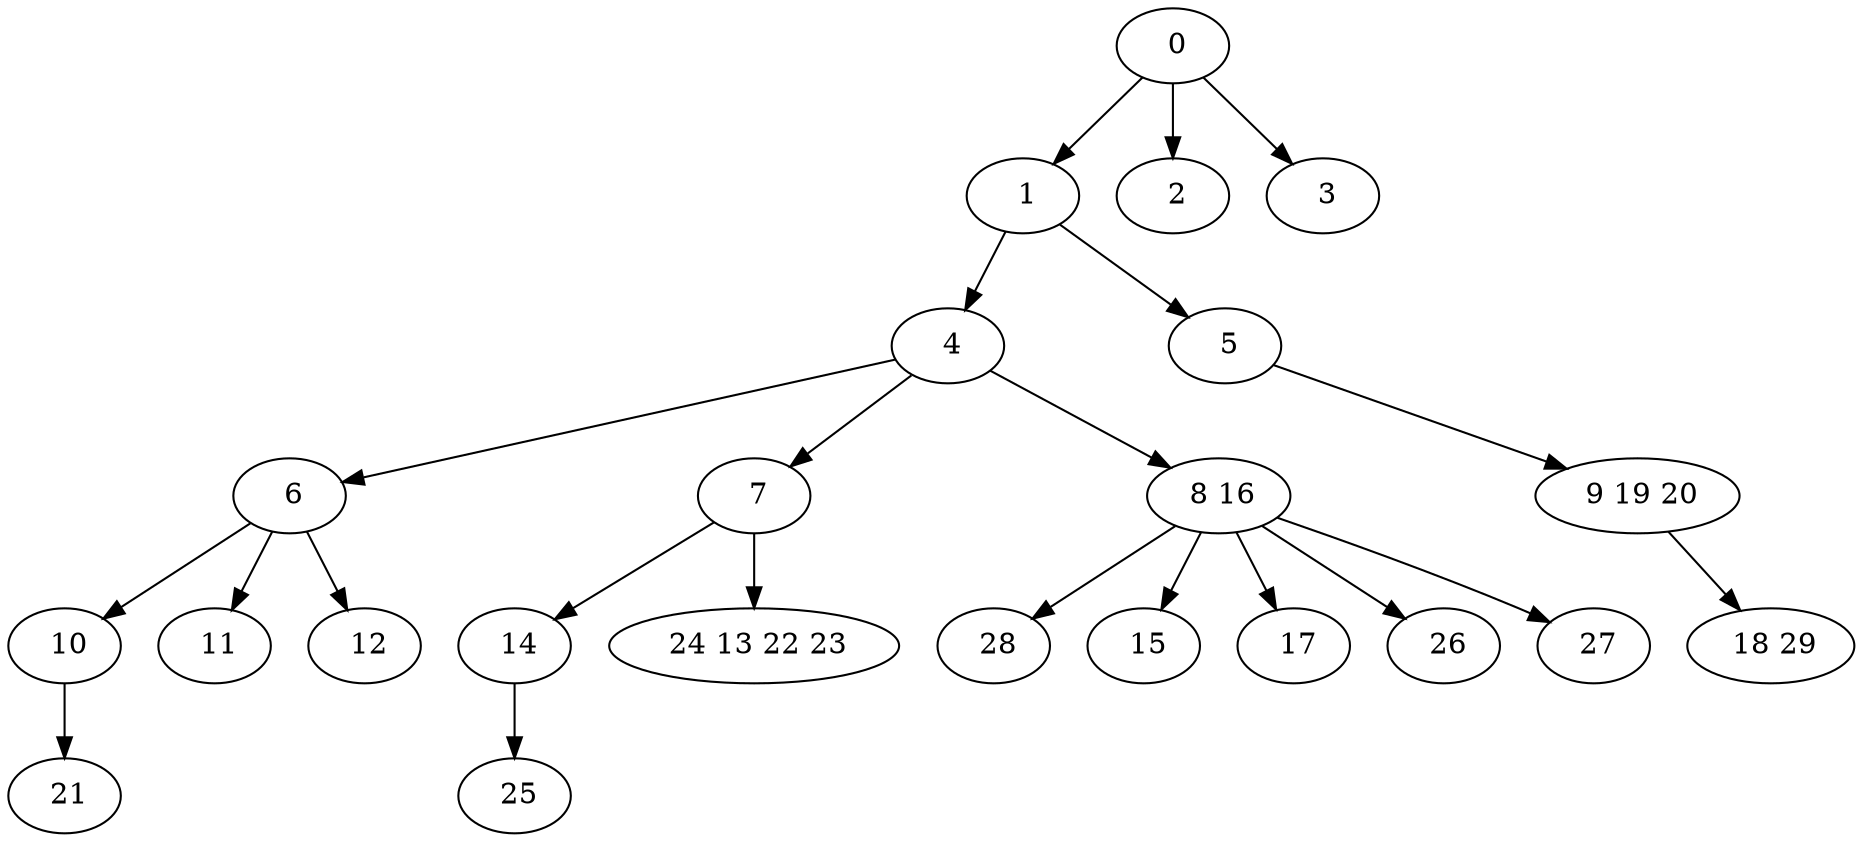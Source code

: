 digraph mytree {
" 0" -> " 1";
" 0" -> " 2";
" 0" -> " 3";
" 1" -> " 4";
" 1" -> " 5";
" 2";
" 3";
" 4" -> " 6";
" 4" -> " 7";
" 4" -> " 8 16";
" 5" -> " 9 19 20";
" 6" -> " 10";
" 6" -> " 11";
" 6" -> " 12";
" 7" -> " 14";
" 7" -> " 24 13 22 23";
" 8 16" -> " 28";
" 8 16" -> " 15";
" 8 16" -> " 17";
" 8 16" -> " 26";
" 8 16" -> " 27";
" 9 19 20" -> " 18 29";
" 18 29";
" 10" -> " 21";
" 11";
" 12";
" 14" -> " 25";
" 24 13 22 23";
" 28";
" 21";
" 25";
" 15";
" 17";
" 26";
" 27";
}

